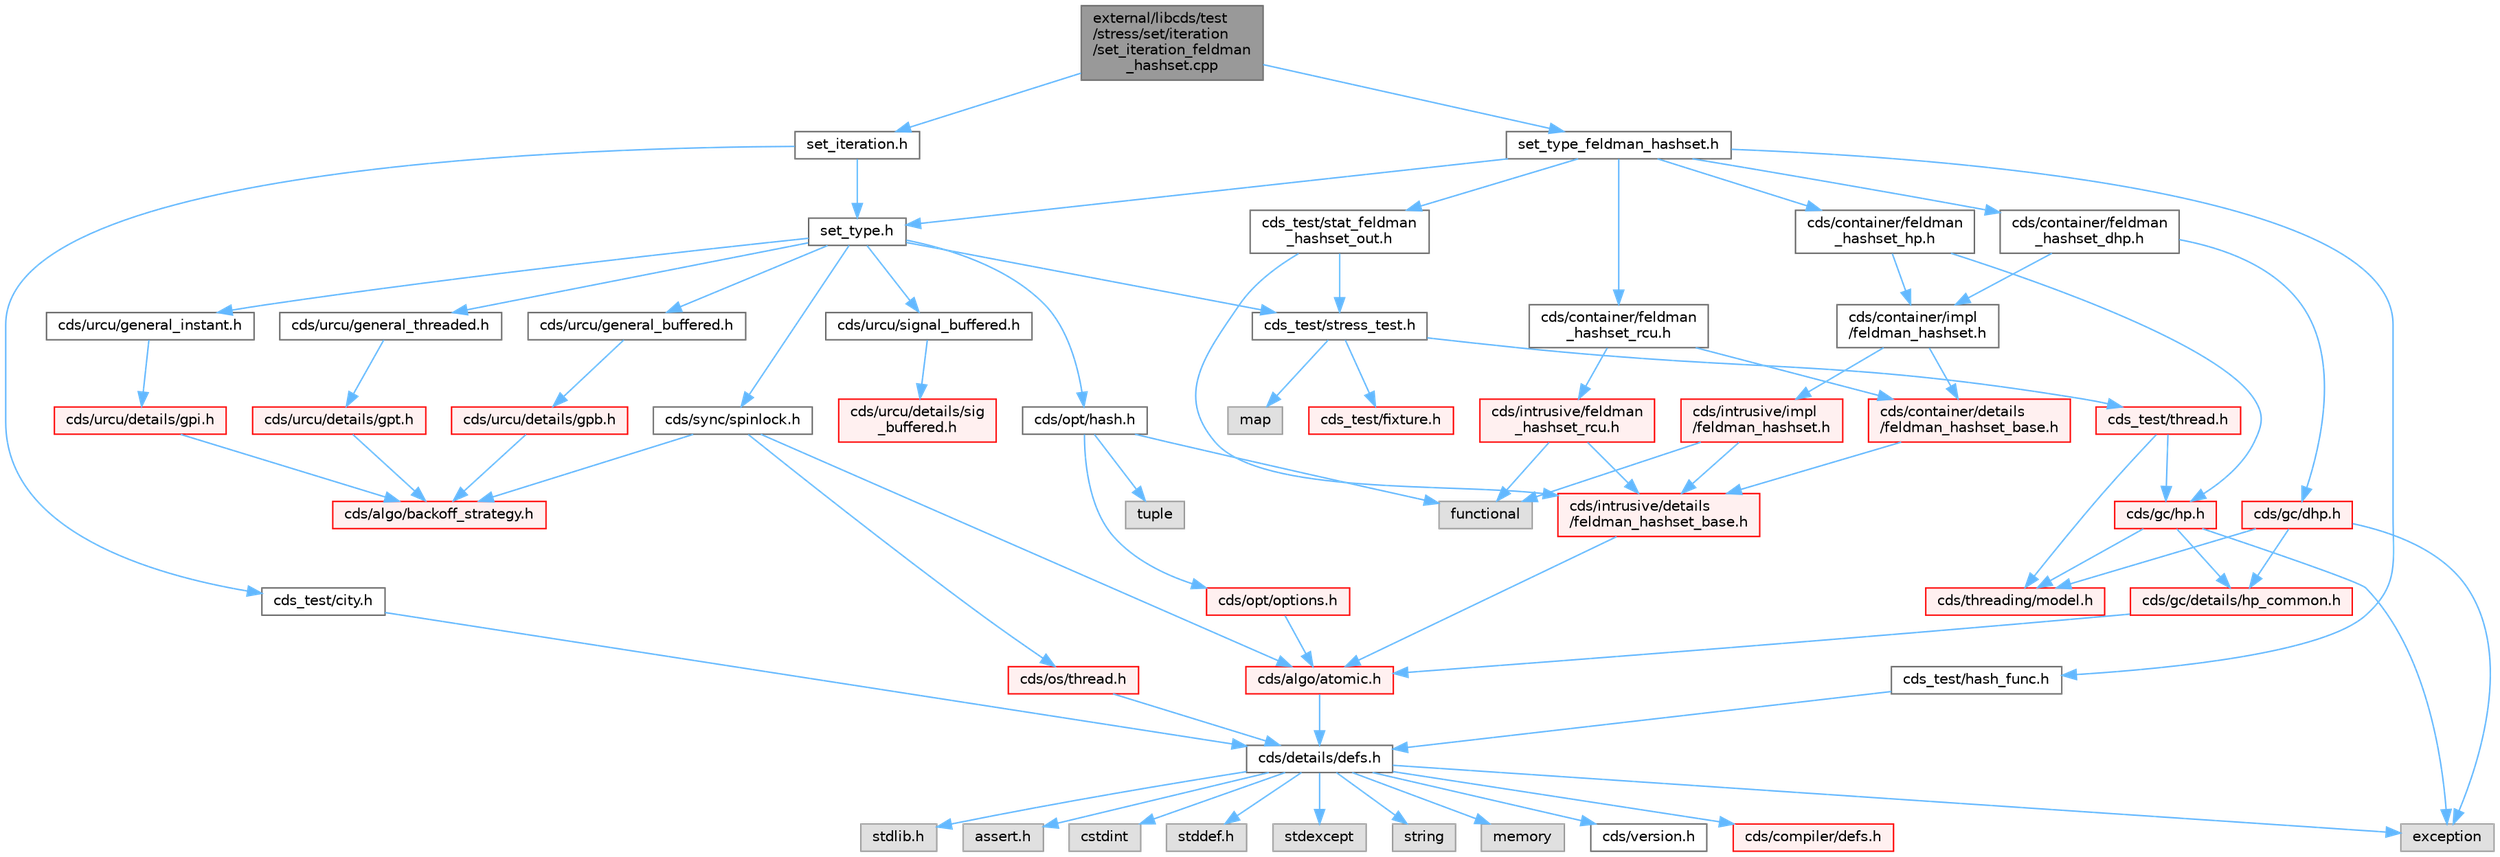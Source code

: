 digraph "external/libcds/test/stress/set/iteration/set_iteration_feldman_hashset.cpp"
{
 // LATEX_PDF_SIZE
  bgcolor="transparent";
  edge [fontname=Helvetica,fontsize=10,labelfontname=Helvetica,labelfontsize=10];
  node [fontname=Helvetica,fontsize=10,shape=box,height=0.2,width=0.4];
  Node1 [id="Node000001",label="external/libcds/test\l/stress/set/iteration\l/set_iteration_feldman\l_hashset.cpp",height=0.2,width=0.4,color="gray40", fillcolor="grey60", style="filled", fontcolor="black",tooltip=" "];
  Node1 -> Node2 [id="edge74_Node000001_Node000002",color="steelblue1",style="solid",tooltip=" "];
  Node2 [id="Node000002",label="set_iteration.h",height=0.2,width=0.4,color="grey40", fillcolor="white", style="filled",URL="$set__iteration_8h.html",tooltip=" "];
  Node2 -> Node3 [id="edge75_Node000002_Node000003",color="steelblue1",style="solid",tooltip=" "];
  Node3 [id="Node000003",label="set_type.h",height=0.2,width=0.4,color="grey40", fillcolor="white", style="filled",URL="$set__type_8h.html",tooltip=" "];
  Node3 -> Node4 [id="edge76_Node000003_Node000004",color="steelblue1",style="solid",tooltip=" "];
  Node4 [id="Node000004",label="cds/urcu/general_instant.h",height=0.2,width=0.4,color="grey40", fillcolor="white", style="filled",URL="$general__instant_8h.html",tooltip=" "];
  Node4 -> Node5 [id="edge77_Node000004_Node000005",color="steelblue1",style="solid",tooltip=" "];
  Node5 [id="Node000005",label="cds/urcu/details/gpi.h",height=0.2,width=0.4,color="red", fillcolor="#FFF0F0", style="filled",URL="$gpi_8h.html",tooltip=" "];
  Node5 -> Node55 [id="edge78_Node000005_Node000055",color="steelblue1",style="solid",tooltip=" "];
  Node55 [id="Node000055",label="cds/algo/backoff_strategy.h",height=0.2,width=0.4,color="red", fillcolor="#FFF0F0", style="filled",URL="$backoff__strategy_8h.html",tooltip=" "];
  Node3 -> Node59 [id="edge79_Node000003_Node000059",color="steelblue1",style="solid",tooltip=" "];
  Node59 [id="Node000059",label="cds/urcu/general_buffered.h",height=0.2,width=0.4,color="grey40", fillcolor="white", style="filled",URL="$general__buffered_8h.html",tooltip=" "];
  Node59 -> Node60 [id="edge80_Node000059_Node000060",color="steelblue1",style="solid",tooltip=" "];
  Node60 [id="Node000060",label="cds/urcu/details/gpb.h",height=0.2,width=0.4,color="red", fillcolor="#FFF0F0", style="filled",URL="$gpb_8h.html",tooltip=" "];
  Node60 -> Node55 [id="edge81_Node000060_Node000055",color="steelblue1",style="solid",tooltip=" "];
  Node3 -> Node73 [id="edge82_Node000003_Node000073",color="steelblue1",style="solid",tooltip=" "];
  Node73 [id="Node000073",label="cds/urcu/general_threaded.h",height=0.2,width=0.4,color="grey40", fillcolor="white", style="filled",URL="$general__threaded_8h.html",tooltip=" "];
  Node73 -> Node74 [id="edge83_Node000073_Node000074",color="steelblue1",style="solid",tooltip=" "];
  Node74 [id="Node000074",label="cds/urcu/details/gpt.h",height=0.2,width=0.4,color="red", fillcolor="#FFF0F0", style="filled",URL="$gpt_8h.html",tooltip=" "];
  Node74 -> Node55 [id="edge84_Node000074_Node000055",color="steelblue1",style="solid",tooltip=" "];
  Node3 -> Node77 [id="edge85_Node000003_Node000077",color="steelblue1",style="solid",tooltip=" "];
  Node77 [id="Node000077",label="cds/urcu/signal_buffered.h",height=0.2,width=0.4,color="grey40", fillcolor="white", style="filled",URL="$signal__buffered_8h.html",tooltip=" "];
  Node77 -> Node78 [id="edge86_Node000077_Node000078",color="steelblue1",style="solid",tooltip=" "];
  Node78 [id="Node000078",label="cds/urcu/details/sig\l_buffered.h",height=0.2,width=0.4,color="red", fillcolor="#FFF0F0", style="filled",URL="$sig__buffered_8h.html",tooltip=" "];
  Node3 -> Node80 [id="edge87_Node000003_Node000080",color="steelblue1",style="solid",tooltip=" "];
  Node80 [id="Node000080",label="cds/opt/hash.h",height=0.2,width=0.4,color="grey40", fillcolor="white", style="filled",URL="$external_2libcds_2cds_2opt_2hash_8h.html",tooltip=" "];
  Node80 -> Node81 [id="edge88_Node000080_Node000081",color="steelblue1",style="solid",tooltip=" "];
  Node81 [id="Node000081",label="tuple",height=0.2,width=0.4,color="grey60", fillcolor="#E0E0E0", style="filled",tooltip=" "];
  Node80 -> Node82 [id="edge89_Node000080_Node000082",color="steelblue1",style="solid",tooltip=" "];
  Node82 [id="Node000082",label="functional",height=0.2,width=0.4,color="grey60", fillcolor="#E0E0E0", style="filled",tooltip=" "];
  Node80 -> Node67 [id="edge90_Node000080_Node000067",color="steelblue1",style="solid",tooltip=" "];
  Node67 [id="Node000067",label="cds/opt/options.h",height=0.2,width=0.4,color="red", fillcolor="#FFF0F0", style="filled",URL="$opt_2options_8h.html",tooltip=" "];
  Node67 -> Node10 [id="edge91_Node000067_Node000010",color="steelblue1",style="solid",tooltip=" "];
  Node10 [id="Node000010",label="cds/algo/atomic.h",height=0.2,width=0.4,color="red", fillcolor="#FFF0F0", style="filled",URL="$external_2libcds_2cds_2algo_2atomic_8h.html",tooltip=" "];
  Node10 -> Node11 [id="edge92_Node000010_Node000011",color="steelblue1",style="solid",tooltip=" "];
  Node11 [id="Node000011",label="cds/details/defs.h",height=0.2,width=0.4,color="grey40", fillcolor="white", style="filled",URL="$details_2defs_8h.html",tooltip=" "];
  Node11 -> Node12 [id="edge93_Node000011_Node000012",color="steelblue1",style="solid",tooltip=" "];
  Node12 [id="Node000012",label="stddef.h",height=0.2,width=0.4,color="grey60", fillcolor="#E0E0E0", style="filled",tooltip=" "];
  Node11 -> Node13 [id="edge94_Node000011_Node000013",color="steelblue1",style="solid",tooltip=" "];
  Node13 [id="Node000013",label="stdlib.h",height=0.2,width=0.4,color="grey60", fillcolor="#E0E0E0", style="filled",tooltip=" "];
  Node11 -> Node14 [id="edge95_Node000011_Node000014",color="steelblue1",style="solid",tooltip=" "];
  Node14 [id="Node000014",label="assert.h",height=0.2,width=0.4,color="grey60", fillcolor="#E0E0E0", style="filled",tooltip=" "];
  Node11 -> Node15 [id="edge96_Node000011_Node000015",color="steelblue1",style="solid",tooltip=" "];
  Node15 [id="Node000015",label="cstdint",height=0.2,width=0.4,color="grey60", fillcolor="#E0E0E0", style="filled",tooltip=" "];
  Node11 -> Node16 [id="edge97_Node000011_Node000016",color="steelblue1",style="solid",tooltip=" "];
  Node16 [id="Node000016",label="exception",height=0.2,width=0.4,color="grey60", fillcolor="#E0E0E0", style="filled",tooltip=" "];
  Node11 -> Node17 [id="edge98_Node000011_Node000017",color="steelblue1",style="solid",tooltip=" "];
  Node17 [id="Node000017",label="stdexcept",height=0.2,width=0.4,color="grey60", fillcolor="#E0E0E0", style="filled",tooltip=" "];
  Node11 -> Node18 [id="edge99_Node000011_Node000018",color="steelblue1",style="solid",tooltip=" "];
  Node18 [id="Node000018",label="string",height=0.2,width=0.4,color="grey60", fillcolor="#E0E0E0", style="filled",tooltip=" "];
  Node11 -> Node19 [id="edge100_Node000011_Node000019",color="steelblue1",style="solid",tooltip=" "];
  Node19 [id="Node000019",label="memory",height=0.2,width=0.4,color="grey60", fillcolor="#E0E0E0", style="filled",tooltip=" "];
  Node11 -> Node20 [id="edge101_Node000011_Node000020",color="steelblue1",style="solid",tooltip=" "];
  Node20 [id="Node000020",label="cds/version.h",height=0.2,width=0.4,color="grey40", fillcolor="white", style="filled",URL="$external_2libcds_2cds_2version_8h.html",tooltip=" "];
  Node11 -> Node21 [id="edge102_Node000011_Node000021",color="steelblue1",style="solid",tooltip=" "];
  Node21 [id="Node000021",label="cds/compiler/defs.h",height=0.2,width=0.4,color="red", fillcolor="#FFF0F0", style="filled",URL="$compiler_2defs_8h.html",tooltip=" "];
  Node3 -> Node83 [id="edge103_Node000003_Node000083",color="steelblue1",style="solid",tooltip=" "];
  Node83 [id="Node000083",label="cds/sync/spinlock.h",height=0.2,width=0.4,color="grey40", fillcolor="white", style="filled",URL="$sync_2spinlock_8h.html",tooltip=" "];
  Node83 -> Node10 [id="edge104_Node000083_Node000010",color="steelblue1",style="solid",tooltip=" "];
  Node83 -> Node44 [id="edge105_Node000083_Node000044",color="steelblue1",style="solid",tooltip=" "];
  Node44 [id="Node000044",label="cds/os/thread.h",height=0.2,width=0.4,color="red", fillcolor="#FFF0F0", style="filled",URL="$cds_2os_2thread_8h.html",tooltip=" "];
  Node44 -> Node11 [id="edge106_Node000044_Node000011",color="steelblue1",style="solid",tooltip=" "];
  Node83 -> Node55 [id="edge107_Node000083_Node000055",color="steelblue1",style="solid",tooltip=" "];
  Node3 -> Node84 [id="edge108_Node000003_Node000084",color="steelblue1",style="solid",tooltip=" "];
  Node84 [id="Node000084",label="cds_test/stress_test.h",height=0.2,width=0.4,color="grey40", fillcolor="white", style="filled",URL="$stress__test_8h.html",tooltip=" "];
  Node84 -> Node85 [id="edge109_Node000084_Node000085",color="steelblue1",style="solid",tooltip=" "];
  Node85 [id="Node000085",label="map",height=0.2,width=0.4,color="grey60", fillcolor="#E0E0E0", style="filled",tooltip=" "];
  Node84 -> Node86 [id="edge110_Node000084_Node000086",color="steelblue1",style="solid",tooltip=" "];
  Node86 [id="Node000086",label="cds_test/fixture.h",height=0.2,width=0.4,color="red", fillcolor="#FFF0F0", style="filled",URL="$fixture_8h.html",tooltip=" "];
  Node84 -> Node91 [id="edge111_Node000084_Node000091",color="steelblue1",style="solid",tooltip=" "];
  Node91 [id="Node000091",label="cds_test/thread.h",height=0.2,width=0.4,color="red", fillcolor="#FFF0F0", style="filled",URL="$test_2include_2cds__test_2thread_8h.html",tooltip=" "];
  Node91 -> Node48 [id="edge112_Node000091_Node000048",color="steelblue1",style="solid",tooltip=" "];
  Node48 [id="Node000048",label="cds/threading/model.h",height=0.2,width=0.4,color="red", fillcolor="#FFF0F0", style="filled",URL="$model_8h.html",tooltip=" "];
  Node91 -> Node93 [id="edge113_Node000091_Node000093",color="steelblue1",style="solid",tooltip=" "];
  Node93 [id="Node000093",label="cds/gc/hp.h",height=0.2,width=0.4,color="red", fillcolor="#FFF0F0", style="filled",URL="$hp_8h.html",tooltip=" "];
  Node93 -> Node16 [id="edge114_Node000093_Node000016",color="steelblue1",style="solid",tooltip=" "];
  Node93 -> Node94 [id="edge115_Node000093_Node000094",color="steelblue1",style="solid",tooltip=" "];
  Node94 [id="Node000094",label="cds/gc/details/hp_common.h",height=0.2,width=0.4,color="red", fillcolor="#FFF0F0", style="filled",URL="$hp__common_8h.html",tooltip=" "];
  Node94 -> Node10 [id="edge116_Node000094_Node000010",color="steelblue1",style="solid",tooltip=" "];
  Node93 -> Node48 [id="edge117_Node000093_Node000048",color="steelblue1",style="solid",tooltip=" "];
  Node2 -> Node95 [id="edge118_Node000002_Node000095",color="steelblue1",style="solid",tooltip=" "];
  Node95 [id="Node000095",label="cds_test/city.h",height=0.2,width=0.4,color="grey40", fillcolor="white", style="filled",URL="$include_2cds__test_2city_8h.html",tooltip=" "];
  Node95 -> Node11 [id="edge119_Node000095_Node000011",color="steelblue1",style="solid",tooltip=" "];
  Node1 -> Node96 [id="edge120_Node000001_Node000096",color="steelblue1",style="solid",tooltip=" "];
  Node96 [id="Node000096",label="set_type_feldman_hashset.h",height=0.2,width=0.4,color="grey40", fillcolor="white", style="filled",URL="$set__type__feldman__hashset_8h.html",tooltip=" "];
  Node96 -> Node3 [id="edge121_Node000096_Node000003",color="steelblue1",style="solid",tooltip=" "];
  Node96 -> Node97 [id="edge122_Node000096_Node000097",color="steelblue1",style="solid",tooltip=" "];
  Node97 [id="Node000097",label="cds/container/feldman\l_hashset_hp.h",height=0.2,width=0.4,color="grey40", fillcolor="white", style="filled",URL="$container_2feldman__hashset__hp_8h.html",tooltip=" "];
  Node97 -> Node98 [id="edge123_Node000097_Node000098",color="steelblue1",style="solid",tooltip=" "];
  Node98 [id="Node000098",label="cds/container/impl\l/feldman_hashset.h",height=0.2,width=0.4,color="grey40", fillcolor="white", style="filled",URL="$container_2impl_2feldman__hashset_8h.html",tooltip=" "];
  Node98 -> Node99 [id="edge124_Node000098_Node000099",color="steelblue1",style="solid",tooltip=" "];
  Node99 [id="Node000099",label="cds/intrusive/impl\l/feldman_hashset.h",height=0.2,width=0.4,color="red", fillcolor="#FFF0F0", style="filled",URL="$intrusive_2impl_2feldman__hashset_8h.html",tooltip=" "];
  Node99 -> Node82 [id="edge125_Node000099_Node000082",color="steelblue1",style="solid",tooltip=" "];
  Node99 -> Node101 [id="edge126_Node000099_Node000101",color="steelblue1",style="solid",tooltip=" "];
  Node101 [id="Node000101",label="cds/intrusive/details\l/feldman_hashset_base.h",height=0.2,width=0.4,color="red", fillcolor="#FFF0F0", style="filled",URL="$intrusive_2details_2feldman__hashset__base_8h.html",tooltip=" "];
  Node101 -> Node10 [id="edge127_Node000101_Node000010",color="steelblue1",style="solid",tooltip=" "];
  Node98 -> Node105 [id="edge128_Node000098_Node000105",color="steelblue1",style="solid",tooltip=" "];
  Node105 [id="Node000105",label="cds/container/details\l/feldman_hashset_base.h",height=0.2,width=0.4,color="red", fillcolor="#FFF0F0", style="filled",URL="$container_2details_2feldman__hashset__base_8h.html",tooltip=" "];
  Node105 -> Node101 [id="edge129_Node000105_Node000101",color="steelblue1",style="solid",tooltip=" "];
  Node97 -> Node93 [id="edge130_Node000097_Node000093",color="steelblue1",style="solid",tooltip=" "];
  Node96 -> Node106 [id="edge131_Node000096_Node000106",color="steelblue1",style="solid",tooltip=" "];
  Node106 [id="Node000106",label="cds/container/feldman\l_hashset_dhp.h",height=0.2,width=0.4,color="grey40", fillcolor="white", style="filled",URL="$container_2feldman__hashset__dhp_8h.html",tooltip=" "];
  Node106 -> Node98 [id="edge132_Node000106_Node000098",color="steelblue1",style="solid",tooltip=" "];
  Node106 -> Node107 [id="edge133_Node000106_Node000107",color="steelblue1",style="solid",tooltip=" "];
  Node107 [id="Node000107",label="cds/gc/dhp.h",height=0.2,width=0.4,color="red", fillcolor="#FFF0F0", style="filled",URL="$dhp_8h.html",tooltip=" "];
  Node107 -> Node16 [id="edge134_Node000107_Node000016",color="steelblue1",style="solid",tooltip=" "];
  Node107 -> Node94 [id="edge135_Node000107_Node000094",color="steelblue1",style="solid",tooltip=" "];
  Node107 -> Node48 [id="edge136_Node000107_Node000048",color="steelblue1",style="solid",tooltip=" "];
  Node96 -> Node110 [id="edge137_Node000096_Node000110",color="steelblue1",style="solid",tooltip=" "];
  Node110 [id="Node000110",label="cds/container/feldman\l_hashset_rcu.h",height=0.2,width=0.4,color="grey40", fillcolor="white", style="filled",URL="$container_2feldman__hashset__rcu_8h.html",tooltip=" "];
  Node110 -> Node111 [id="edge138_Node000110_Node000111",color="steelblue1",style="solid",tooltip=" "];
  Node111 [id="Node000111",label="cds/intrusive/feldman\l_hashset_rcu.h",height=0.2,width=0.4,color="red", fillcolor="#FFF0F0", style="filled",URL="$intrusive_2feldman__hashset__rcu_8h.html",tooltip=" "];
  Node111 -> Node82 [id="edge139_Node000111_Node000082",color="steelblue1",style="solid",tooltip=" "];
  Node111 -> Node101 [id="edge140_Node000111_Node000101",color="steelblue1",style="solid",tooltip=" "];
  Node110 -> Node105 [id="edge141_Node000110_Node000105",color="steelblue1",style="solid",tooltip=" "];
  Node96 -> Node115 [id="edge142_Node000096_Node000115",color="steelblue1",style="solid",tooltip=" "];
  Node115 [id="Node000115",label="cds_test/stat_feldman\l_hashset_out.h",height=0.2,width=0.4,color="grey40", fillcolor="white", style="filled",URL="$stat__feldman__hashset__out_8h.html",tooltip=" "];
  Node115 -> Node84 [id="edge143_Node000115_Node000084",color="steelblue1",style="solid",tooltip=" "];
  Node115 -> Node101 [id="edge144_Node000115_Node000101",color="steelblue1",style="solid",tooltip=" "];
  Node96 -> Node116 [id="edge145_Node000096_Node000116",color="steelblue1",style="solid",tooltip=" "];
  Node116 [id="Node000116",label="cds_test/hash_func.h",height=0.2,width=0.4,color="grey40", fillcolor="white", style="filled",URL="$hash__func_8h.html",tooltip=" "];
  Node116 -> Node11 [id="edge146_Node000116_Node000011",color="steelblue1",style="solid",tooltip=" "];
}
